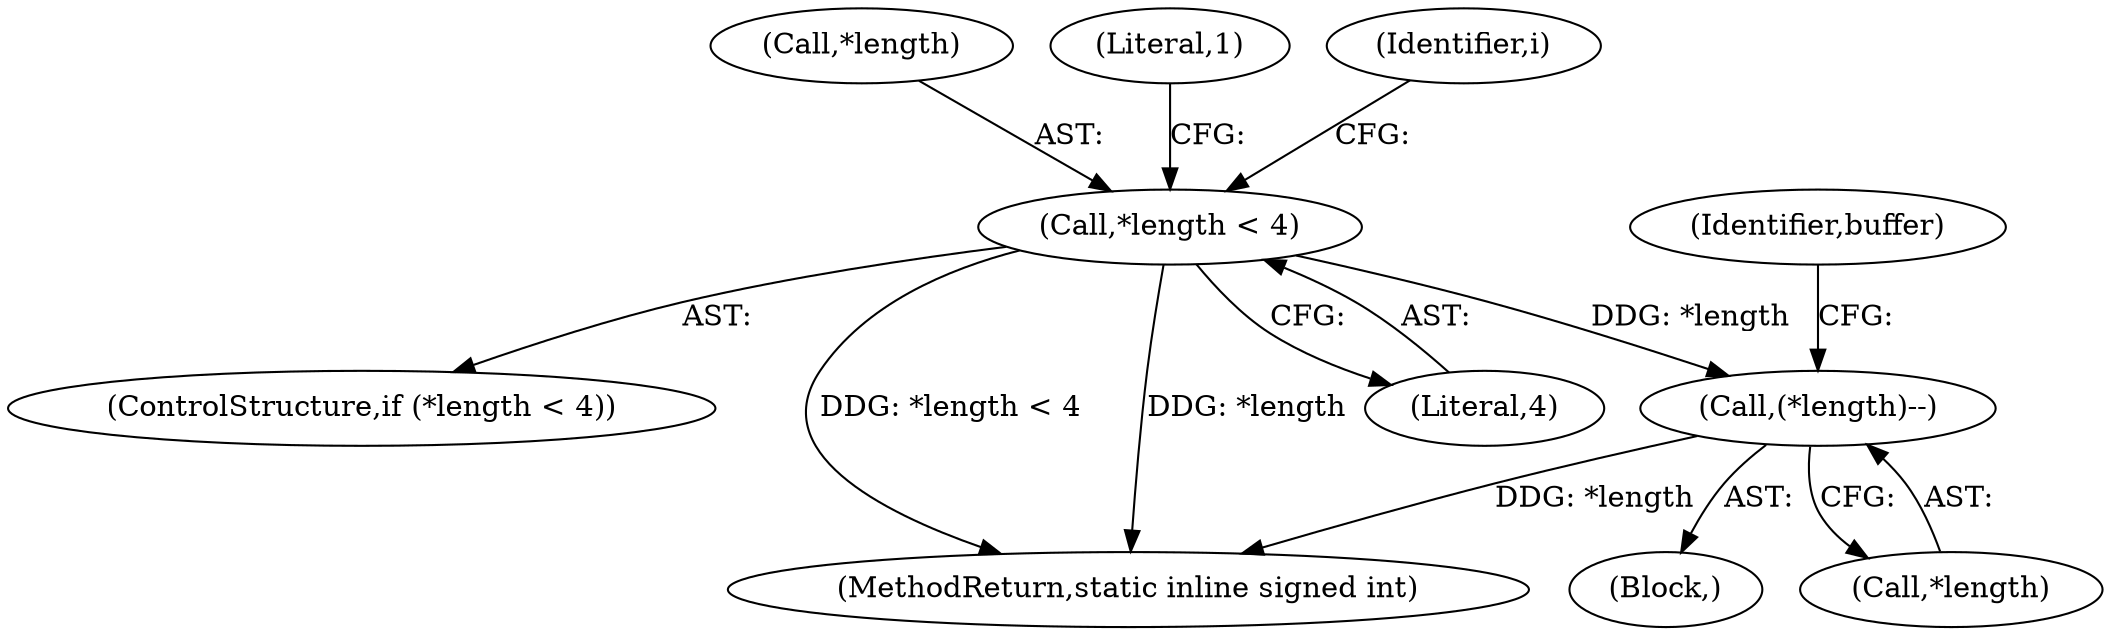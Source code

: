 digraph "0_ImageMagick_d8ab7f046587f2e9f734b687ba7e6e10147c294b_6@pointer" {
"1000135" [label="(Call,(*length)--)"];
"1000110" [label="(Call,*length < 4)"];
"1000140" [label="(Identifier,buffer)"];
"1000110" [label="(Call,*length < 4)"];
"1000111" [label="(Call,*length)"];
"1000109" [label="(ControlStructure,if (*length < 4))"];
"1000136" [label="(Call,*length)"];
"1000135" [label="(Call,(*length)--)"];
"1000190" [label="(MethodReturn,static inline signed int)"];
"1000113" [label="(Literal,4)"];
"1000116" [label="(Literal,1)"];
"1000119" [label="(Identifier,i)"];
"1000126" [label="(Block,)"];
"1000135" -> "1000126"  [label="AST: "];
"1000135" -> "1000136"  [label="CFG: "];
"1000136" -> "1000135"  [label="AST: "];
"1000140" -> "1000135"  [label="CFG: "];
"1000135" -> "1000190"  [label="DDG: *length"];
"1000110" -> "1000135"  [label="DDG: *length"];
"1000110" -> "1000109"  [label="AST: "];
"1000110" -> "1000113"  [label="CFG: "];
"1000111" -> "1000110"  [label="AST: "];
"1000113" -> "1000110"  [label="AST: "];
"1000116" -> "1000110"  [label="CFG: "];
"1000119" -> "1000110"  [label="CFG: "];
"1000110" -> "1000190"  [label="DDG: *length < 4"];
"1000110" -> "1000190"  [label="DDG: *length"];
}
